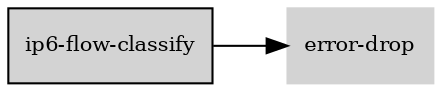 digraph "ip6_flow_classify_subgraph" {
  rankdir=LR;
  node [shape=box, style=filled, fontsize=10, color=lightgray, fontcolor=black, fillcolor=lightgray];
  "ip6-flow-classify" [color=black, fontcolor=black, fillcolor=lightgray];
  edge [fontsize=8];
  "ip6-flow-classify" -> "error-drop";
}
